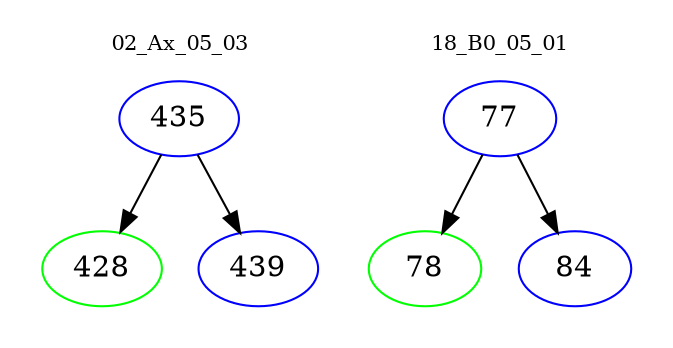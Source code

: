digraph{
subgraph cluster_0 {
color = white
label = "02_Ax_05_03";
fontsize=10;
T0_435 [label="435", color="blue"]
T0_435 -> T0_428 [color="black"]
T0_428 [label="428", color="green"]
T0_435 -> T0_439 [color="black"]
T0_439 [label="439", color="blue"]
}
subgraph cluster_1 {
color = white
label = "18_B0_05_01";
fontsize=10;
T1_77 [label="77", color="blue"]
T1_77 -> T1_78 [color="black"]
T1_78 [label="78", color="green"]
T1_77 -> T1_84 [color="black"]
T1_84 [label="84", color="blue"]
}
}
